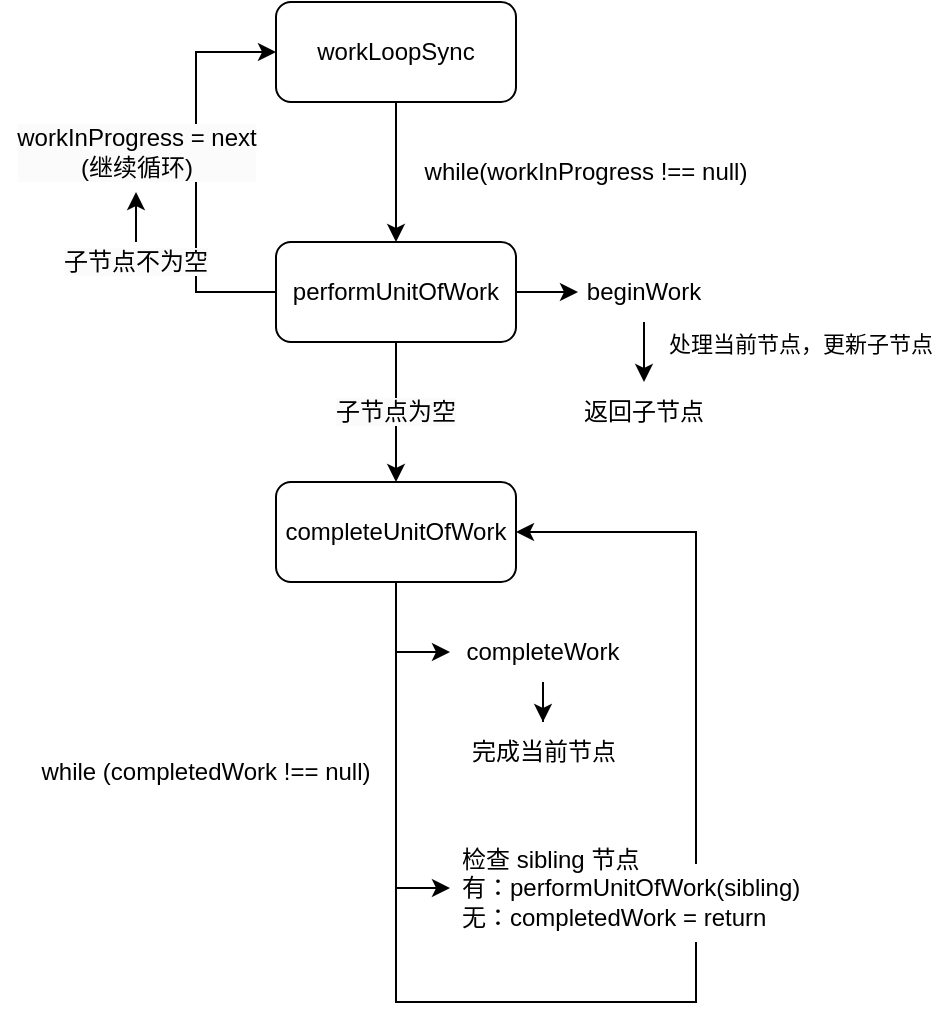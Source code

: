 <mxfile version="24.8.4">
  <diagram name="第 1 页" id="zMMZFU8kuMQ3PgCF7L6h">
    <mxGraphModel dx="955" dy="604" grid="1" gridSize="10" guides="1" tooltips="1" connect="1" arrows="1" fold="1" page="1" pageScale="1" pageWidth="827" pageHeight="1169" math="0" shadow="0">
      <root>
        <mxCell id="0" />
        <mxCell id="1" parent="0" />
        <mxCell id="ZNsw2Lb3vmknDcRQJszT-5" value="" style="edgeStyle=orthogonalEdgeStyle;rounded=0;orthogonalLoop=1;jettySize=auto;html=1;" edge="1" parent="1" source="ZNsw2Lb3vmknDcRQJszT-1" target="ZNsw2Lb3vmknDcRQJszT-2">
          <mxGeometry relative="1" as="geometry" />
        </mxCell>
        <mxCell id="ZNsw2Lb3vmknDcRQJszT-1" value="workLoopSync" style="rounded=1;whiteSpace=wrap;html=1;" vertex="1" parent="1">
          <mxGeometry x="190" y="160" width="120" height="50" as="geometry" />
        </mxCell>
        <mxCell id="ZNsw2Lb3vmknDcRQJszT-6" value="" style="edgeStyle=orthogonalEdgeStyle;rounded=0;orthogonalLoop=1;jettySize=auto;html=1;entryX=0;entryY=0.5;entryDx=0;entryDy=0;" edge="1" parent="1" source="ZNsw2Lb3vmknDcRQJszT-2" target="ZNsw2Lb3vmknDcRQJszT-9">
          <mxGeometry relative="1" as="geometry">
            <mxPoint x="340" y="305" as="targetPoint" />
          </mxGeometry>
        </mxCell>
        <mxCell id="ZNsw2Lb3vmknDcRQJszT-7" value="" style="edgeStyle=orthogonalEdgeStyle;rounded=0;orthogonalLoop=1;jettySize=auto;html=1;" edge="1" parent="1" source="ZNsw2Lb3vmknDcRQJszT-2" target="ZNsw2Lb3vmknDcRQJszT-4">
          <mxGeometry relative="1" as="geometry" />
        </mxCell>
        <mxCell id="ZNsw2Lb3vmknDcRQJszT-8" style="edgeStyle=orthogonalEdgeStyle;rounded=0;orthogonalLoop=1;jettySize=auto;html=1;exitX=0;exitY=0.5;exitDx=0;exitDy=0;entryX=0;entryY=0.5;entryDx=0;entryDy=0;" edge="1" parent="1" source="ZNsw2Lb3vmknDcRQJszT-2" target="ZNsw2Lb3vmknDcRQJszT-1">
          <mxGeometry relative="1" as="geometry">
            <Array as="points">
              <mxPoint x="150" y="305" />
              <mxPoint x="150" y="185" />
            </Array>
          </mxGeometry>
        </mxCell>
        <mxCell id="ZNsw2Lb3vmknDcRQJszT-2" value="performUnitOfWork" style="rounded=1;whiteSpace=wrap;html=1;" vertex="1" parent="1">
          <mxGeometry x="190" y="280" width="120" height="50" as="geometry" />
        </mxCell>
        <mxCell id="ZNsw2Lb3vmknDcRQJszT-4" value="completeUnitOfWork" style="rounded=1;whiteSpace=wrap;html=1;" vertex="1" parent="1">
          <mxGeometry x="190" y="400" width="120" height="50" as="geometry" />
        </mxCell>
        <mxCell id="ZNsw2Lb3vmknDcRQJszT-15" value="" style="edgeStyle=orthogonalEdgeStyle;rounded=0;orthogonalLoop=1;jettySize=auto;html=1;" edge="1" parent="1" source="ZNsw2Lb3vmknDcRQJszT-9" target="ZNsw2Lb3vmknDcRQJszT-14">
          <mxGeometry relative="1" as="geometry" />
        </mxCell>
        <mxCell id="ZNsw2Lb3vmknDcRQJszT-16" value="处理当前节点，更新子节点" style="edgeLabel;html=1;align=center;verticalAlign=middle;resizable=0;points=[];" vertex="1" connectable="0" parent="ZNsw2Lb3vmknDcRQJszT-15">
          <mxGeometry x="-0.2" y="-1" relative="1" as="geometry">
            <mxPoint x="77" y="-9" as="offset" />
          </mxGeometry>
        </mxCell>
        <mxCell id="ZNsw2Lb3vmknDcRQJszT-9" value="beginWork" style="text;html=1;align=center;verticalAlign=middle;whiteSpace=wrap;rounded=0;" vertex="1" parent="1">
          <mxGeometry x="341" y="290" width="66" height="30" as="geometry" />
        </mxCell>
        <mxCell id="ZNsw2Lb3vmknDcRQJszT-23" value="" style="edgeStyle=orthogonalEdgeStyle;rounded=0;orthogonalLoop=1;jettySize=auto;html=1;exitX=0.5;exitY=1;exitDx=0;exitDy=0;" edge="1" parent="1" source="ZNsw2Lb3vmknDcRQJszT-27" target="ZNsw2Lb3vmknDcRQJszT-22">
          <mxGeometry relative="1" as="geometry">
            <mxPoint x="323" y="520" as="sourcePoint" />
          </mxGeometry>
        </mxCell>
        <mxCell id="ZNsw2Lb3vmknDcRQJszT-11" value="while(workInProgress !== null)" style="text;html=1;align=center;verticalAlign=middle;whiteSpace=wrap;rounded=0;" vertex="1" parent="1">
          <mxGeometry x="250" y="230" width="190" height="30" as="geometry" />
        </mxCell>
        <mxCell id="ZNsw2Lb3vmknDcRQJszT-14" value="返回子节点" style="text;html=1;align=center;verticalAlign=middle;whiteSpace=wrap;rounded=0;" vertex="1" parent="1">
          <mxGeometry x="334" y="350" width="80" height="30" as="geometry" />
        </mxCell>
        <mxCell id="ZNsw2Lb3vmknDcRQJszT-36" value="" style="edgeStyle=orthogonalEdgeStyle;rounded=0;orthogonalLoop=1;jettySize=auto;html=1;exitX=0.5;exitY=0;exitDx=0;exitDy=0;" edge="1" parent="1" source="ZNsw2Lb3vmknDcRQJszT-39" target="ZNsw2Lb3vmknDcRQJszT-34">
          <mxGeometry relative="1" as="geometry">
            <mxPoint x="120" y="275" as="sourcePoint" />
          </mxGeometry>
        </mxCell>
        <mxCell id="ZNsw2Lb3vmknDcRQJszT-21" style="edgeStyle=orthogonalEdgeStyle;rounded=0;orthogonalLoop=1;jettySize=auto;html=1;exitX=0.5;exitY=1;exitDx=0;exitDy=0;entryX=1;entryY=0.5;entryDx=0;entryDy=0;" edge="1" parent="1" source="ZNsw2Lb3vmknDcRQJszT-4" target="ZNsw2Lb3vmknDcRQJszT-4">
          <mxGeometry relative="1" as="geometry">
            <Array as="points">
              <mxPoint x="250" y="660" />
              <mxPoint x="400" y="660" />
              <mxPoint x="400" y="425" />
            </Array>
          </mxGeometry>
        </mxCell>
        <mxCell id="ZNsw2Lb3vmknDcRQJszT-33" value="&amp;nbsp; &amp;nbsp;&lt;div&gt;&lt;br&gt;&lt;/div&gt;&lt;div&gt;&lt;br&gt;&lt;/div&gt;" style="edgeLabel;html=1;align=center;verticalAlign=middle;resizable=0;points=[];" vertex="1" connectable="0" parent="ZNsw2Lb3vmknDcRQJszT-21">
          <mxGeometry x="0.392" relative="1" as="geometry">
            <mxPoint y="67" as="offset" />
          </mxGeometry>
        </mxCell>
        <mxCell id="ZNsw2Lb3vmknDcRQJszT-22" value="完成当前节点" style="text;html=1;align=center;verticalAlign=middle;whiteSpace=wrap;rounded=0;" vertex="1" parent="1">
          <mxGeometry x="283.5" y="520" width="80" height="30" as="geometry" />
        </mxCell>
        <mxCell id="ZNsw2Lb3vmknDcRQJszT-24" value="检查 sibling 节点&lt;div&gt;&lt;div&gt;有：performUnitOfWork(sibling)&lt;/div&gt;&lt;div&gt;无：completedWork = return&lt;/div&gt;&lt;/div&gt;" style="text;html=1;align=left;verticalAlign=middle;whiteSpace=wrap;rounded=0;spacingLeft=4;" vertex="1" parent="1">
          <mxGeometry x="277" y="568" width="193" height="70" as="geometry" />
        </mxCell>
        <mxCell id="ZNsw2Lb3vmknDcRQJszT-27" value="completeWork" style="text;html=1;align=center;verticalAlign=middle;whiteSpace=wrap;rounded=0;" vertex="1" parent="1">
          <mxGeometry x="277" y="470" width="93" height="30" as="geometry" />
        </mxCell>
        <mxCell id="ZNsw2Lb3vmknDcRQJszT-29" value="while (completedWork !== null)" style="text;html=1;align=center;verticalAlign=middle;whiteSpace=wrap;rounded=0;" vertex="1" parent="1">
          <mxGeometry x="70" y="530" width="170" height="30" as="geometry" />
        </mxCell>
        <mxCell id="ZNsw2Lb3vmknDcRQJszT-30" value="" style="endArrow=classic;html=1;rounded=0;entryX=0;entryY=0.5;entryDx=0;entryDy=0;" edge="1" parent="1" target="ZNsw2Lb3vmknDcRQJszT-27">
          <mxGeometry width="50" height="50" relative="1" as="geometry">
            <mxPoint x="250" y="485" as="sourcePoint" />
            <mxPoint x="200" y="480" as="targetPoint" />
          </mxGeometry>
        </mxCell>
        <mxCell id="ZNsw2Lb3vmknDcRQJszT-31" value="" style="endArrow=classic;html=1;rounded=0;entryX=0;entryY=0.5;entryDx=0;entryDy=0;" edge="1" parent="1" target="ZNsw2Lb3vmknDcRQJszT-24">
          <mxGeometry width="50" height="50" relative="1" as="geometry">
            <mxPoint x="250" y="603" as="sourcePoint" />
            <mxPoint x="250" y="640" as="targetPoint" />
          </mxGeometry>
        </mxCell>
        <mxCell id="ZNsw2Lb3vmknDcRQJszT-34" value="&lt;div style=&quot;forced-color-adjust: none; color: rgb(0, 0, 0); font-family: Helvetica; font-size: 12px; font-style: normal; font-variant-ligatures: normal; font-variant-caps: normal; font-weight: 400; letter-spacing: normal; orphans: 2; text-indent: 0px; text-transform: none; widows: 2; word-spacing: 0px; -webkit-text-stroke-width: 0px; white-space: normal; background-color: rgb(251, 251, 251); text-decoration-thickness: initial; text-decoration-style: initial; text-decoration-color: initial;&quot;&gt;workInProgress = next&lt;/div&gt;&lt;div style=&quot;forced-color-adjust: none; color: rgb(0, 0, 0); font-family: Helvetica; font-size: 12px; font-style: normal; font-variant-ligatures: normal; font-variant-caps: normal; font-weight: 400; letter-spacing: normal; orphans: 2; text-indent: 0px; text-transform: none; widows: 2; word-spacing: 0px; -webkit-text-stroke-width: 0px; white-space: normal; background-color: rgb(251, 251, 251); text-decoration-thickness: initial; text-decoration-style: initial; text-decoration-color: initial;&quot;&gt;(继续循环)&lt;/div&gt;" style="text;whiteSpace=wrap;html=1;align=center;verticalAlign=middle;" vertex="1" parent="1">
          <mxGeometry x="52.5" y="215" width="135" height="40" as="geometry" />
        </mxCell>
        <mxCell id="ZNsw2Lb3vmknDcRQJszT-38" value="&lt;span style=&quot;color: rgb(0, 0, 0); font-family: Helvetica; font-size: 12px; font-style: normal; font-variant-ligatures: normal; font-variant-caps: normal; font-weight: 400; letter-spacing: normal; orphans: 2; text-indent: 0px; text-transform: none; widows: 2; word-spacing: 0px; -webkit-text-stroke-width: 0px; white-space: normal; background-color: rgb(251, 251, 251); text-decoration-thickness: initial; text-decoration-style: initial; text-decoration-color: initial; float: none; display: inline !important;&quot;&gt;子节点为空&lt;/span&gt;" style="text;whiteSpace=wrap;html=1;verticalAlign=middle;align=center;" vertex="1" parent="1">
          <mxGeometry x="205" y="345" width="90" height="40" as="geometry" />
        </mxCell>
        <mxCell id="ZNsw2Lb3vmknDcRQJszT-39" value="&lt;span style=&quot;color: rgb(0, 0, 0); font-family: Helvetica; font-size: 12px; font-style: normal; font-variant-ligatures: normal; font-variant-caps: normal; font-weight: 400; letter-spacing: normal; orphans: 2; text-indent: 0px; text-transform: none; widows: 2; word-spacing: 0px; -webkit-text-stroke-width: 0px; white-space: normal; background-color: rgb(251, 251, 251); text-decoration-thickness: initial; text-decoration-style: initial; text-decoration-color: initial; float: none; display: inline !important;&quot;&gt;子节点不为空&lt;/span&gt;" style="text;whiteSpace=wrap;html=1;verticalAlign=middle;align=center;" vertex="1" parent="1">
          <mxGeometry x="65" y="280" width="110" height="20" as="geometry" />
        </mxCell>
      </root>
    </mxGraphModel>
  </diagram>
</mxfile>

